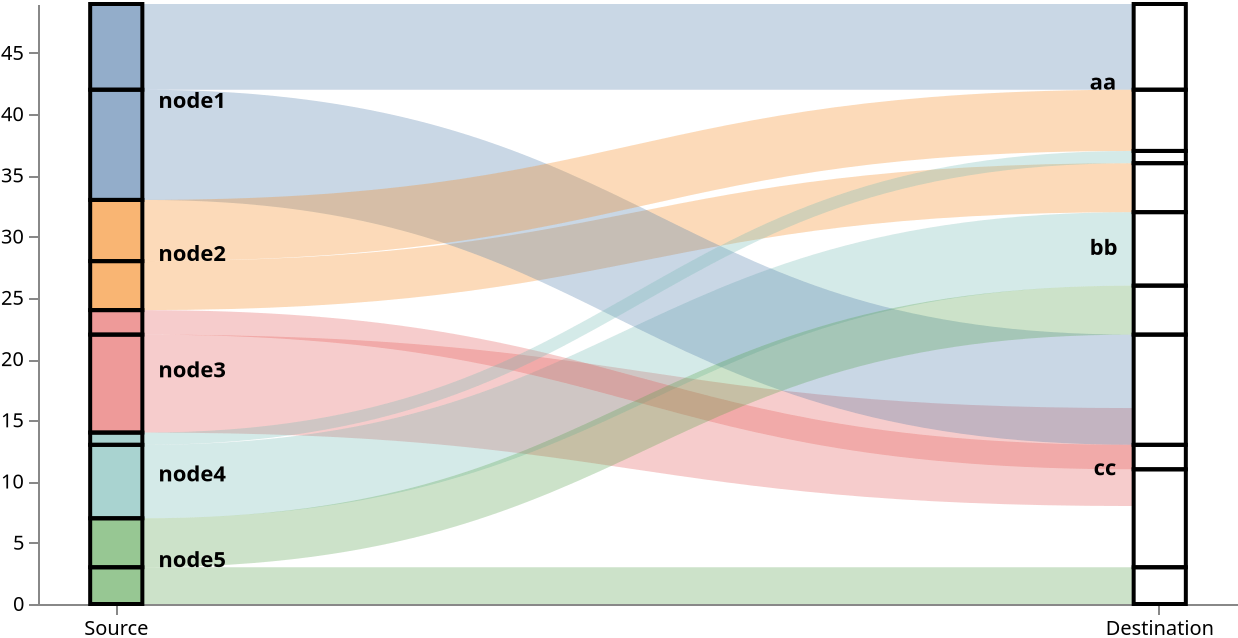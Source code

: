 {
  "$schema": "https://vega.github.io/schema/vega/v5.2.json",
  "height": 300,
  "width": 600,
  "data": [
    {
      "name": "rawData",
      "values": [
        {"key": {"stk1": "node1", "stk2": "aa"}, "doc_count": 7},
        {"key": {"stk1": "node2", "stk2": "bb"}, "doc_count": 4},
        {"key": {"stk1": "node3", "stk2": "cc"}, "doc_count": 8},
        {"key": {"stk1": "node4", "stk2": "bb"}, "doc_count": 6},
        {"key": {"stk1": "node5", "stk2": "cc"}, "doc_count": 3},
        {"key": {"stk1": "node1", "stk2": "cc"}, "doc_count": 9},
        {"key": {"stk1": "node2", "stk2": "aa"}, "doc_count": 5},
        {"key": {"stk1": "node3", "stk2": "cc"}, "doc_count": 2},
        {"key": {"stk1": "node4", "stk2": "aa"}, "doc_count": 1},
        {"key": {"stk1": "node5", "stk2": "bb"}, "doc_count": 4}
      ],
      "transform": [
        {"type": "formula", "expr": "datum.key.stk1", "as": "stk1"},
        {"type": "formula", "expr": "datum.key.stk2", "as": "stk2"},
        {"type": "formula", "expr": "datum.doc_count", "as": "size"}
      ]
    },
    {
      "name": "nodes",
      "source": "rawData",
      "transform": [
        {
          "type": "filter",
          "expr": "!groupSelector || groupSelector.stk1 == datum.stk1 || groupSelector.stk2 == datum.stk2"
        },
        {"type": "formula", "expr": "datum.stk1+datum.stk2", "as": "key"},
        {"type": "fold", "fields": ["stk1", "stk2"], "as": ["stack", "grpId"]},
        {
          "type": "formula",
          "expr": "datum.stack == 'stk1' ? datum.stk1+' '+datum.stk2 : datum.stk2+' '+datum.stk1",
          "as": "sortField"
        },
        {
          "type": "stack",
          "groupby": ["stack"],
          "sort": {"field": "sortField", "order": "descending"},
          "field": "size"
        },
        {"type": "formula", "expr": "(datum.y0+datum.y1)/2", "as": "yc"}
      ]
    },
    {
      "name": "groups",
      "source": "nodes",
      "transform": [
        {
          "type": "aggregate",
          "groupby": ["stack", "grpId"],
          "fields": ["size"],
          "ops": ["sum"],
          "as": ["total"]
        },
        {
          "type": "stack",
          "groupby": ["stack"],
          "sort": {"field": "grpId", "order": "descending"},
          "field": "total"
        },
        {"type": "formula", "expr": "scale('y', datum.y0)", "as": "scaledY0"},
        {"type": "formula", "expr": "scale('y', datum.y1)", "as": "scaledY1"},
        {
          "type": "formula",
          "expr": "datum.stack == 'stk1'",
          "as": "rightLabel"
        },
        {
          "type": "formula",
          "expr": "datum.total/domain('y')[1]",
          "as": "percentage"
        }
      ]
    },
    {
      "name": "destinationNodes",
      "source": "nodes",
      "transform": [{"type": "filter", "expr": "datum.stack == 'stk2'"}]
    },
    {
      "name": "edges",
      "source": "nodes",
      "transform": [
        {"type": "filter", "expr": "datum.stack == 'stk1'"},
        {
          "type": "lookup",
          "from": "destinationNodes",
          "key": "key",
          "fields": ["key"],
          "as": ["target"]
        },
        {
          "type": "linkpath",
          "orient": "horizontal",
          "shape": "diagonal",
          "sourceY": {"expr": "scale('y', datum.yc)"},
          "sourceX": {"expr": "scale('x', 'stk1') + bandwidth('x')"},
          "targetY": {"expr": "scale('y', datum.target.yc)"},
          "targetX": {"expr": "scale('x', 'stk2')"}
        },
        {
          "type": "formula",
          "expr": "range('y')[0]-scale('y', datum.size)",
          "as": "strokeWidth"
        },
        {
          "type": "formula",
          "expr": "datum.size/domain('y')[1]",
          "as": "percentage"
        }
      ]
    }
  ],
  "scales": [
    {
      "name": "x",
      "type": "band",
      "range": "width",
      "domain": ["stk1", "stk2"],
      "paddingOuter": 0.05,
      "paddingInner": 0.95
    },
    {
      "name": "y",
      "type": "linear",
      "range": "height",
      "domain": {"data": "nodes", "field": "y1"}
    },
    {
      "name": "color",
      "type": "ordinal",
      "range": "category",
      "domain": {"data": "rawData", "field": "stk1"}
    },
    {
      "name": "stackNames",
      "type": "ordinal",
      "range": ["Source", "Destination"],
      "domain": ["stk1", "stk2"]
    }
  ],
  "axes": [
    {
      "orient": "bottom",
      "scale": "x",
      "encode": {
        "labels": {
          "update": {"text": {"scale": "stackNames", "field": "value"}}
        }
      }
    },
    {"orient": "left", "scale": "y"}
  ],
  "marks": [
    {
      "type": "path",
      "name": "edgeMark",
      "from": {"data": "edges"},
      "clip": true,
      "encode": {
        "update": {
          "stroke": [
            {
              "test": "groupSelector && groupSelector.stack=='stk1'",
              "scale": "color",
              "field": "stk2"
            },
            {"scale": "color", "field": "stk1"}
          ],
          "strokeWidth": {"field": "strokeWidth"},
          "path": {"field": "path"},
          "strokeOpacity": {
            "signal": "!groupSelector && (groupHover.stk1 == datum.stk1 || groupHover.stk2 == datum.stk2) ? 0.9 : 0.3"
          },
          "zindex": {
            "signal": "!groupSelector && (groupHover.stk1 == datum.stk1 || groupHover.stk2 == datum.stk2) ? 1 : 0"
          },
          "tooltip": {
            "signal": "datum.stk1 + ' → ' + datum.stk2 + '    ' + format(datum.size, ',.0f') + '   (' + format(datum.percentage, '.1%') + ')'"
          }
        },
        "hover": {"strokeOpacity": {"value": 1}}
      }
    },
    {
      "type": "rect",
      "name": "groupMark",
      "from": {"data": "groups"},
      "encode": {
        "enter": {
          "fill": {"scale": "color", "field": "grpId"},
          "width": {"scale": "x", "band": 1}
        },
        "update": {
          "x": {"scale": "x", "field": "stack"},
          "y": {"field": "scaledY0"},
          "y2": {"field": "scaledY1"},
          "fillOpacity": {"value": 0.6},
          "tooltip": {
            "signal": "datum.grpId + '   ' + format(datum.total, ',.0f') + '   (' + format(datum.percentage, '.1%') + ')'"
          }
        },
        "hover": {"fillOpacity": {"value": 1}}
      }
    },
    {
      "type": "text",
      "from": {"data": "groups"},
      "interactive": false,
      "encode": {
        "update": {
          "x": {
            "signal": "scale('x', datum.stack) + (datum.rightLabel ? bandwidth('x') + 8 : -8)"
          },
          "yc": {"signal": "(datum.scaledY0 + datum.scaledY1)/2"},
          "align": {"signal": "datum.rightLabel ? 'left' : 'right'"},
          "baseline": {"value": "middle"},
          "fontWeight": {"value": "bold"},
          "text": {
            "signal": "abs(datum.scaledY0-datum.scaledY1) > 13 ? datum.grpId : ''"
          }
        }
      }
    },
    {
      "type": "group",
      "data": [
        {
          "name": "dataForShowAll",
          "values": [{}],
          "transform": [{"type": "filter", "expr": "groupSelector"}]
        }
      ],
      "encode": {
        "enter": {
          "xc": {"signal": "width/2"},
          "y": {"value": 30},
          "width": {"value": 80},
          "height": {"value": 30}
        }
      },
      "marks": [
        {
          "type": "group",
          "name": "groupReset",
          "from": {"data": "dataForShowAll"},
          "encode": {
            "enter": {
              "cornerRadius": {"value": 6},
              "fill": {"value": "#f5f5f5"},
              "stroke": {"value": "#c1c1c1"},
              "strokeWidth": {"value": 2},
              "height": {"field": {"group": "height"}},
              "width": {"field": {"group": "width"}}
            },
            "update": {"opacity": {"value": 1}},
            "hover": {"opacity": {"value": 0.7}}
          },
          "marks": [
            {
              "type": "text",
              "interactive": false,
              "encode": {
                "enter": {
                  "xc": {"field": {"group": "width"}, "mult": 0.5},
                  "yc": {
                    "field": {"group": "height"},
                    "mult": 0.5,
                    "offset": 2
                  },
                  "align": {"value": "center"},
                  "baseline": {"value": "middle"},
                  "fontWeight": {"value": "bold"},
                  "text": {"value": "Show All"}
                }
              }
            }
          ]
        }
      ]
    },
    {
      "type": "rect",
      "from": {"data": "nodes"},
      "encode": {
        "enter": {
          "stroke": {"value": "#000"},
          "strokeWidth": {"value": 2},
          "width": {"scale": "x", "band": 1},
          "x": {"scale": "x", "field": "stack"},
          "y": {"field": "y0", "scale": "y"},
          "y2": {"field": "y1", "scale": "y"}
        }
      }
    }
  ],
  "signals": [
    {
      "name": "groupHover",
      "value": {},
      "on": [
        {
          "events": "@groupMark:mouseover",
          "update": "{stk1:datum.stack=='stk1' && datum.grpId, stk2:datum.stack=='stk2' && datum.grpId}"
        },
        {"events": "mouseout", "update": "{}"}
      ]
    },
    {
      "name": "groupSelector",
      "value": false,
      "on": [
        {
          "events": "@groupMark:click!",
          "update": "{stack:datum.stack, stk1:datum.stack=='stk1' && datum.grpId, stk2:datum.stack=='stk2' && datum.grpId}"
        },
        {
          "events": [
            {"type": "click", "markname": "groupReset"},
            {"type": "dblclick"}
          ],
          "update": "false"
        }
      ]
    }
  ]
}